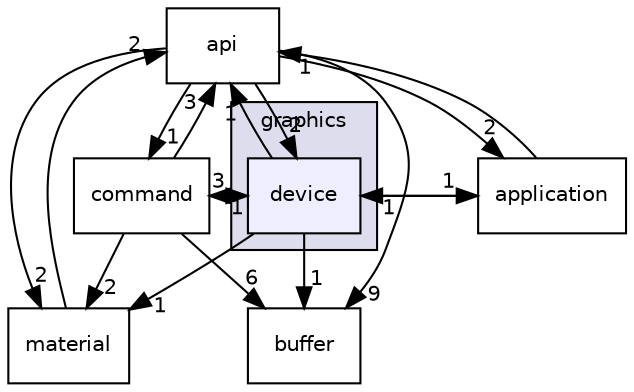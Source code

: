 digraph "engine/includes/graphics/device" {
  compound=true
  node [ fontsize="10", fontname="Helvetica"];
  edge [ labelfontsize="10", labelfontname="Helvetica"];
  subgraph clusterdir_2b56745026db6f0383665739727baae4 {
    graph [ bgcolor="#ddddee", pencolor="black", label="graphics" fontname="Helvetica", fontsize="10", URL="dir_2b56745026db6f0383665739727baae4.html"]
  dir_b046ebaabdfd42f99d7409e615aa22b0 [shape=box, label="device", style="filled", fillcolor="#eeeeff", pencolor="black", URL="dir_b046ebaabdfd42f99d7409e615aa22b0.html"];
  }
  dir_e1c0c931d03c2b93cae1befe7cfa5479 [shape=box label="api" URL="dir_e1c0c931d03c2b93cae1befe7cfa5479.html"];
  dir_0bcc72977585cef183aaa7c56fee2b68 [shape=box label="command" URL="dir_0bcc72977585cef183aaa7c56fee2b68.html"];
  dir_b451216c30a5bf98fa1122c19e7ecd23 [shape=box label="application" URL="dir_b451216c30a5bf98fa1122c19e7ecd23.html"];
  dir_0840ebbe8dbe2d8bf37a97e46d439ea6 [shape=box label="material" URL="dir_0840ebbe8dbe2d8bf37a97e46d439ea6.html"];
  dir_36684d12786832d2016b01fe807de8e4 [shape=box label="buffer" URL="dir_36684d12786832d2016b01fe807de8e4.html"];
  dir_e1c0c931d03c2b93cae1befe7cfa5479->dir_0bcc72977585cef183aaa7c56fee2b68 [headlabel="1", labeldistance=1.5 headhref="dir_000005_000008.html"];
  dir_e1c0c931d03c2b93cae1befe7cfa5479->dir_b451216c30a5bf98fa1122c19e7ecd23 [headlabel="2", labeldistance=1.5 headhref="dir_000005_000002.html"];
  dir_e1c0c931d03c2b93cae1befe7cfa5479->dir_0840ebbe8dbe2d8bf37a97e46d439ea6 [headlabel="2", labeldistance=1.5 headhref="dir_000005_000010.html"];
  dir_e1c0c931d03c2b93cae1befe7cfa5479->dir_b046ebaabdfd42f99d7409e615aa22b0 [headlabel="2", labeldistance=1.5 headhref="dir_000005_000009.html"];
  dir_e1c0c931d03c2b93cae1befe7cfa5479->dir_36684d12786832d2016b01fe807de8e4 [headlabel="9", labeldistance=1.5 headhref="dir_000005_000006.html"];
  dir_0bcc72977585cef183aaa7c56fee2b68->dir_e1c0c931d03c2b93cae1befe7cfa5479 [headlabel="3", labeldistance=1.5 headhref="dir_000008_000005.html"];
  dir_0bcc72977585cef183aaa7c56fee2b68->dir_0840ebbe8dbe2d8bf37a97e46d439ea6 [headlabel="2", labeldistance=1.5 headhref="dir_000008_000010.html"];
  dir_0bcc72977585cef183aaa7c56fee2b68->dir_b046ebaabdfd42f99d7409e615aa22b0 [headlabel="3", labeldistance=1.5 headhref="dir_000008_000009.html"];
  dir_0bcc72977585cef183aaa7c56fee2b68->dir_36684d12786832d2016b01fe807de8e4 [headlabel="6", labeldistance=1.5 headhref="dir_000008_000006.html"];
  dir_b451216c30a5bf98fa1122c19e7ecd23->dir_e1c0c931d03c2b93cae1befe7cfa5479 [headlabel="1", labeldistance=1.5 headhref="dir_000002_000005.html"];
  dir_b451216c30a5bf98fa1122c19e7ecd23->dir_b046ebaabdfd42f99d7409e615aa22b0 [headlabel="1", labeldistance=1.5 headhref="dir_000002_000009.html"];
  dir_0840ebbe8dbe2d8bf37a97e46d439ea6->dir_e1c0c931d03c2b93cae1befe7cfa5479 [headlabel="2", labeldistance=1.5 headhref="dir_000010_000005.html"];
  dir_b046ebaabdfd42f99d7409e615aa22b0->dir_e1c0c931d03c2b93cae1befe7cfa5479 [headlabel="1", labeldistance=1.5 headhref="dir_000009_000005.html"];
  dir_b046ebaabdfd42f99d7409e615aa22b0->dir_0bcc72977585cef183aaa7c56fee2b68 [headlabel="1", labeldistance=1.5 headhref="dir_000009_000008.html"];
  dir_b046ebaabdfd42f99d7409e615aa22b0->dir_b451216c30a5bf98fa1122c19e7ecd23 [headlabel="1", labeldistance=1.5 headhref="dir_000009_000002.html"];
  dir_b046ebaabdfd42f99d7409e615aa22b0->dir_0840ebbe8dbe2d8bf37a97e46d439ea6 [headlabel="1", labeldistance=1.5 headhref="dir_000009_000010.html"];
  dir_b046ebaabdfd42f99d7409e615aa22b0->dir_36684d12786832d2016b01fe807de8e4 [headlabel="1", labeldistance=1.5 headhref="dir_000009_000006.html"];
}
